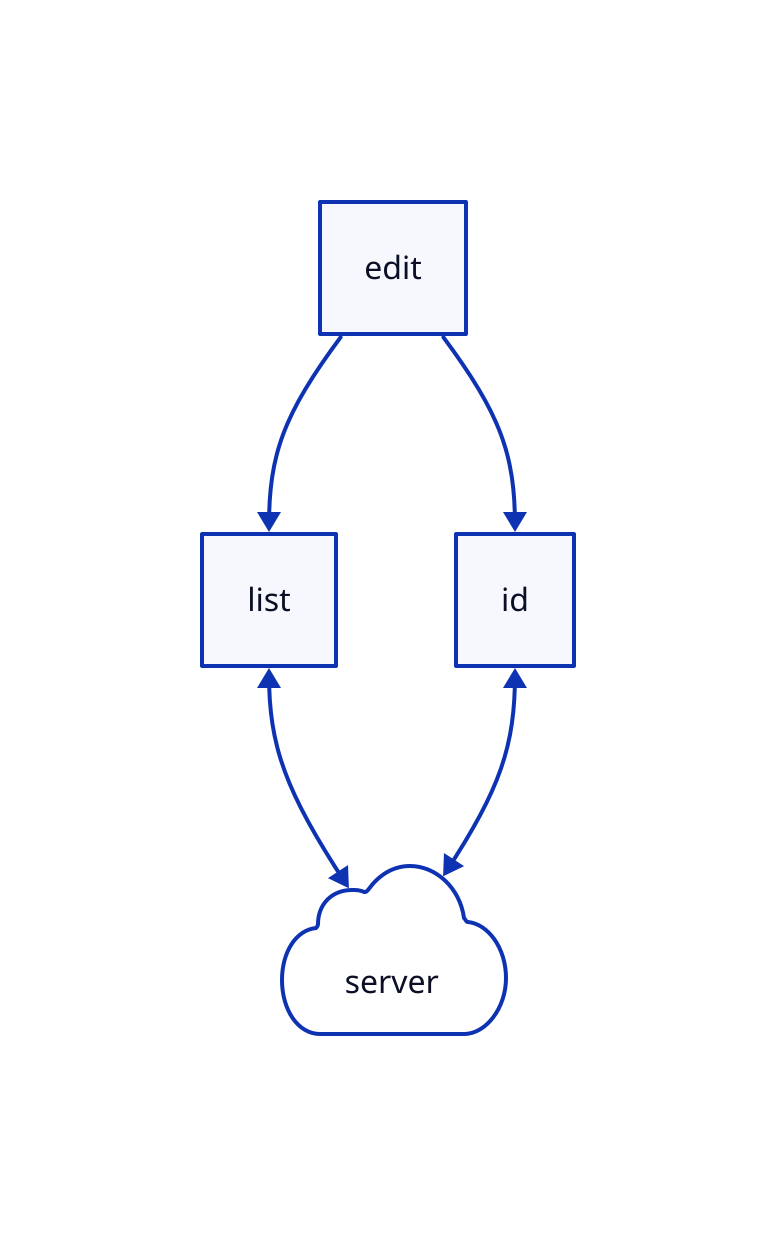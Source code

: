 edit_list: list
edit_id: id

server: server
server.shape: cloud

edit -> edit_list
edit -> edit_id
edit_list <-> server
edit_id <-> server
